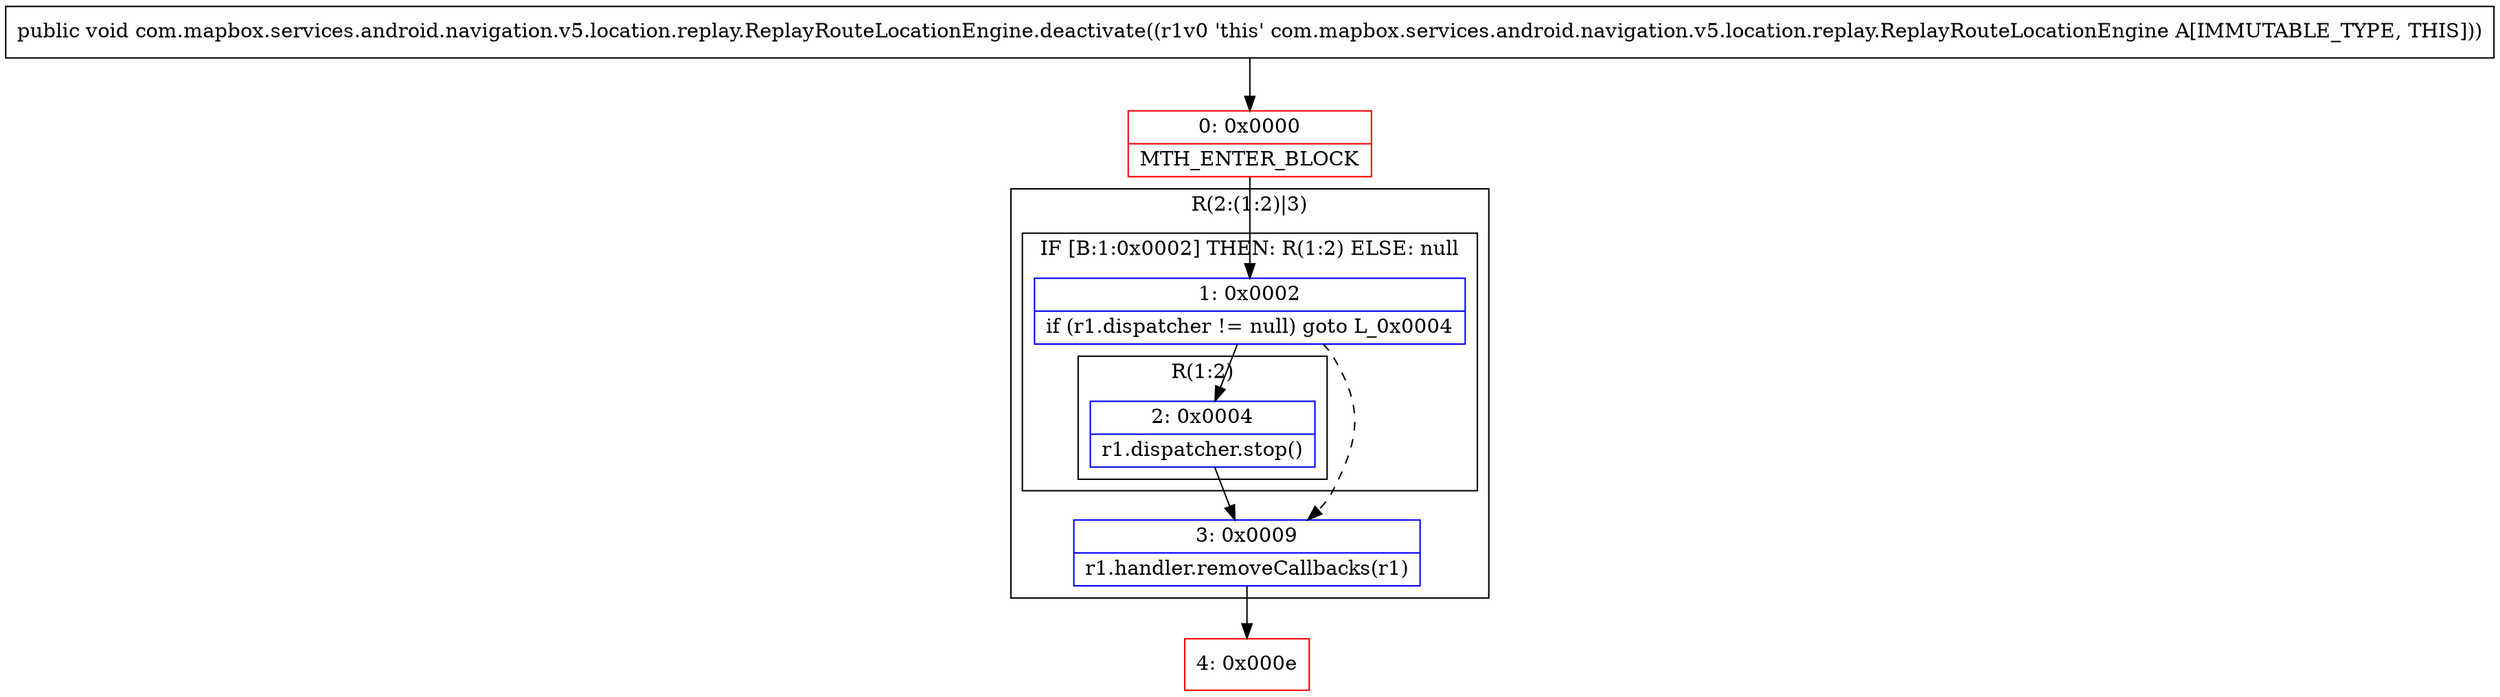 digraph "CFG forcom.mapbox.services.android.navigation.v5.location.replay.ReplayRouteLocationEngine.deactivate()V" {
subgraph cluster_Region_566701227 {
label = "R(2:(1:2)|3)";
node [shape=record,color=blue];
subgraph cluster_IfRegion_124918734 {
label = "IF [B:1:0x0002] THEN: R(1:2) ELSE: null";
node [shape=record,color=blue];
Node_1 [shape=record,label="{1\:\ 0x0002|if (r1.dispatcher != null) goto L_0x0004\l}"];
subgraph cluster_Region_316896016 {
label = "R(1:2)";
node [shape=record,color=blue];
Node_2 [shape=record,label="{2\:\ 0x0004|r1.dispatcher.stop()\l}"];
}
}
Node_3 [shape=record,label="{3\:\ 0x0009|r1.handler.removeCallbacks(r1)\l}"];
}
Node_0 [shape=record,color=red,label="{0\:\ 0x0000|MTH_ENTER_BLOCK\l}"];
Node_4 [shape=record,color=red,label="{4\:\ 0x000e}"];
MethodNode[shape=record,label="{public void com.mapbox.services.android.navigation.v5.location.replay.ReplayRouteLocationEngine.deactivate((r1v0 'this' com.mapbox.services.android.navigation.v5.location.replay.ReplayRouteLocationEngine A[IMMUTABLE_TYPE, THIS])) }"];
MethodNode -> Node_0;
Node_1 -> Node_2;
Node_1 -> Node_3[style=dashed];
Node_2 -> Node_3;
Node_3 -> Node_4;
Node_0 -> Node_1;
}

